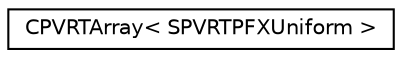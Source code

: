 digraph "Graphical Class Hierarchy"
{
  edge [fontname="Helvetica",fontsize="10",labelfontname="Helvetica",labelfontsize="10"];
  node [fontname="Helvetica",fontsize="10",shape=record];
  rankdir="LR";
  Node1 [label="CPVRTArray\< SPVRTPFXUniform \>",height=0.2,width=0.4,color="black", fillcolor="white", style="filled",URL="$class_c_p_v_r_t_array.html"];
}
